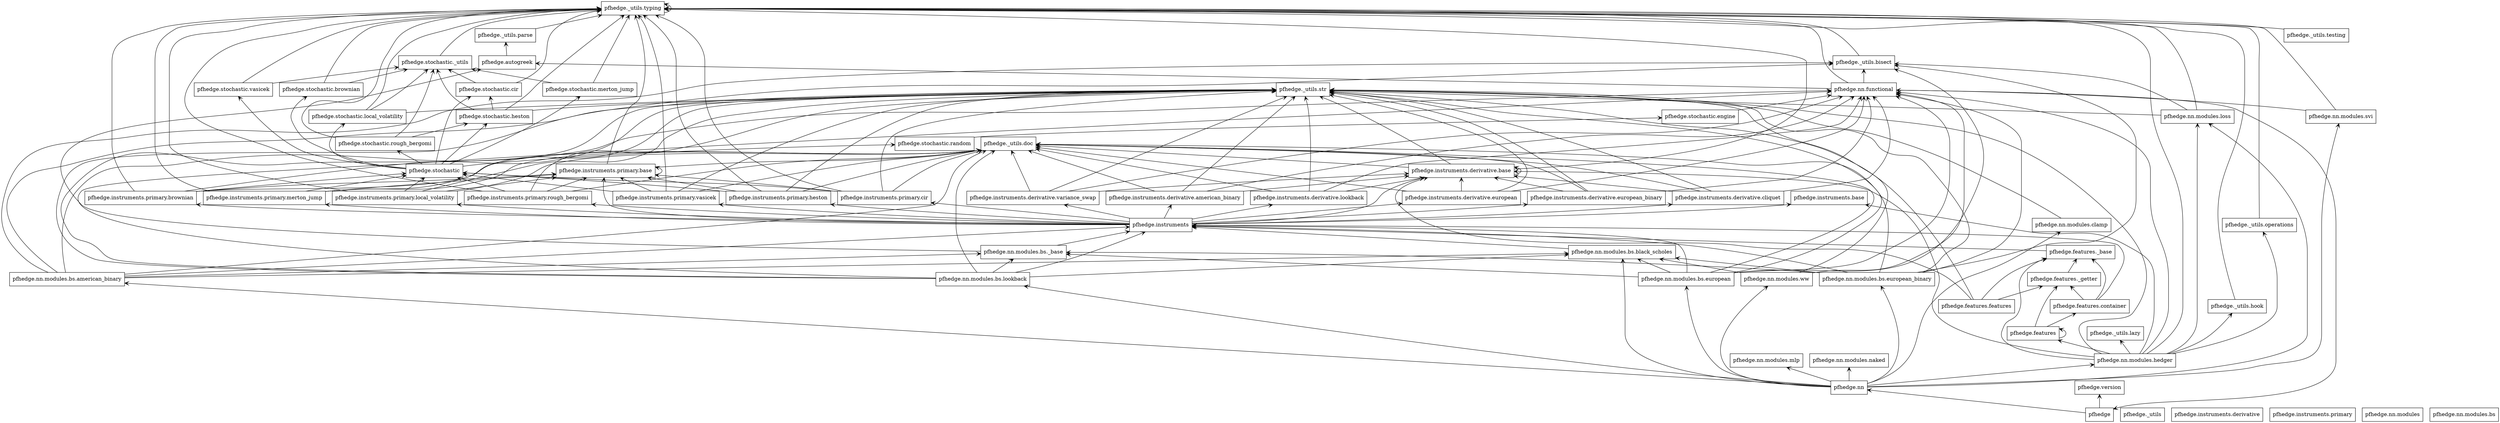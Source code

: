 digraph "packages_pfhedge" {
rankdir=BT
charset="utf-8"
"pfhedge" [color="black", label=<pfhedge>, shape="box", style="solid"];
"pfhedge._utils" [color="black", label=<pfhedge._utils>, shape="box", style="solid"];
"pfhedge._utils.bisect" [color="black", label=<pfhedge._utils.bisect>, shape="box", style="solid"];
"pfhedge._utils.doc" [color="black", label=<pfhedge._utils.doc>, shape="box", style="solid"];
"pfhedge._utils.hook" [color="black", label=<pfhedge._utils.hook>, shape="box", style="solid"];
"pfhedge._utils.lazy" [color="black", label=<pfhedge._utils.lazy>, shape="box", style="solid"];
"pfhedge._utils.operations" [color="black", label=<pfhedge._utils.operations>, shape="box", style="solid"];
"pfhedge._utils.parse" [color="black", label=<pfhedge._utils.parse>, shape="box", style="solid"];
"pfhedge._utils.str" [color="black", label=<pfhedge._utils.str>, shape="box", style="solid"];
"pfhedge._utils.testing" [color="black", label=<pfhedge._utils.testing>, shape="box", style="solid"];
"pfhedge._utils.typing" [color="black", label=<pfhedge._utils.typing>, shape="box", style="solid"];
"pfhedge.autogreek" [color="black", label=<pfhedge.autogreek>, shape="box", style="solid"];
"pfhedge.features" [color="black", label=<pfhedge.features>, shape="box", style="solid"];
"pfhedge.features._base" [color="black", label=<pfhedge.features._base>, shape="box", style="solid"];
"pfhedge.features._getter" [color="black", label=<pfhedge.features._getter>, shape="box", style="solid"];
"pfhedge.features.container" [color="black", label=<pfhedge.features.container>, shape="box", style="solid"];
"pfhedge.features.features" [color="black", label=<pfhedge.features.features>, shape="box", style="solid"];
"pfhedge.instruments" [color="black", label=<pfhedge.instruments>, shape="box", style="solid"];
"pfhedge.instruments.base" [color="black", label=<pfhedge.instruments.base>, shape="box", style="solid"];
"pfhedge.instruments.derivative" [color="black", label=<pfhedge.instruments.derivative>, shape="box", style="solid"];
"pfhedge.instruments.derivative.american_binary" [color="black", label=<pfhedge.instruments.derivative.american_binary>, shape="box", style="solid"];
"pfhedge.instruments.derivative.base" [color="black", label=<pfhedge.instruments.derivative.base>, shape="box", style="solid"];
"pfhedge.instruments.derivative.cliquet" [color="black", label=<pfhedge.instruments.derivative.cliquet>, shape="box", style="solid"];
"pfhedge.instruments.derivative.european" [color="black", label=<pfhedge.instruments.derivative.european>, shape="box", style="solid"];
"pfhedge.instruments.derivative.european_binary" [color="black", label=<pfhedge.instruments.derivative.european_binary>, shape="box", style="solid"];
"pfhedge.instruments.derivative.lookback" [color="black", label=<pfhedge.instruments.derivative.lookback>, shape="box", style="solid"];
"pfhedge.instruments.derivative.variance_swap" [color="black", label=<pfhedge.instruments.derivative.variance_swap>, shape="box", style="solid"];
"pfhedge.instruments.primary" [color="black", label=<pfhedge.instruments.primary>, shape="box", style="solid"];
"pfhedge.instruments.primary.base" [color="black", label=<pfhedge.instruments.primary.base>, shape="box", style="solid"];
"pfhedge.instruments.primary.brownian" [color="black", label=<pfhedge.instruments.primary.brownian>, shape="box", style="solid"];
"pfhedge.instruments.primary.cir" [color="black", label=<pfhedge.instruments.primary.cir>, shape="box", style="solid"];
"pfhedge.instruments.primary.heston" [color="black", label=<pfhedge.instruments.primary.heston>, shape="box", style="solid"];
"pfhedge.instruments.primary.local_volatility" [color="black", label=<pfhedge.instruments.primary.local_volatility>, shape="box", style="solid"];
"pfhedge.instruments.primary.merton_jump" [color="black", label=<pfhedge.instruments.primary.merton_jump>, shape="box", style="solid"];
"pfhedge.instruments.primary.rough_bergomi" [color="black", label=<pfhedge.instruments.primary.rough_bergomi>, shape="box", style="solid"];
"pfhedge.instruments.primary.vasicek" [color="black", label=<pfhedge.instruments.primary.vasicek>, shape="box", style="solid"];
"pfhedge.nn" [color="black", label=<pfhedge.nn>, shape="box", style="solid"];
"pfhedge.nn.functional" [color="black", label=<pfhedge.nn.functional>, shape="box", style="solid"];
"pfhedge.nn.modules" [color="black", label=<pfhedge.nn.modules>, shape="box", style="solid"];
"pfhedge.nn.modules.bs" [color="black", label=<pfhedge.nn.modules.bs>, shape="box", style="solid"];
"pfhedge.nn.modules.bs._base" [color="black", label=<pfhedge.nn.modules.bs._base>, shape="box", style="solid"];
"pfhedge.nn.modules.bs.american_binary" [color="black", label=<pfhedge.nn.modules.bs.american_binary>, shape="box", style="solid"];
"pfhedge.nn.modules.bs.black_scholes" [color="black", label=<pfhedge.nn.modules.bs.black_scholes>, shape="box", style="solid"];
"pfhedge.nn.modules.bs.european" [color="black", label=<pfhedge.nn.modules.bs.european>, shape="box", style="solid"];
"pfhedge.nn.modules.bs.european_binary" [color="black", label=<pfhedge.nn.modules.bs.european_binary>, shape="box", style="solid"];
"pfhedge.nn.modules.bs.lookback" [color="black", label=<pfhedge.nn.modules.bs.lookback>, shape="box", style="solid"];
"pfhedge.nn.modules.clamp" [color="black", label=<pfhedge.nn.modules.clamp>, shape="box", style="solid"];
"pfhedge.nn.modules.hedger" [color="black", label=<pfhedge.nn.modules.hedger>, shape="box", style="solid"];
"pfhedge.nn.modules.loss" [color="black", label=<pfhedge.nn.modules.loss>, shape="box", style="solid"];
"pfhedge.nn.modules.mlp" [color="black", label=<pfhedge.nn.modules.mlp>, shape="box", style="solid"];
"pfhedge.nn.modules.naked" [color="black", label=<pfhedge.nn.modules.naked>, shape="box", style="solid"];
"pfhedge.nn.modules.svi" [color="black", label=<pfhedge.nn.modules.svi>, shape="box", style="solid"];
"pfhedge.nn.modules.ww" [color="black", label=<pfhedge.nn.modules.ww>, shape="box", style="solid"];
"pfhedge.stochastic" [color="black", label=<pfhedge.stochastic>, shape="box", style="solid"];
"pfhedge.stochastic._utils" [color="black", label=<pfhedge.stochastic._utils>, shape="box", style="solid"];
"pfhedge.stochastic.brownian" [color="black", label=<pfhedge.stochastic.brownian>, shape="box", style="solid"];
"pfhedge.stochastic.cir" [color="black", label=<pfhedge.stochastic.cir>, shape="box", style="solid"];
"pfhedge.stochastic.engine" [color="black", label=<pfhedge.stochastic.engine>, shape="box", style="solid"];
"pfhedge.stochastic.heston" [color="black", label=<pfhedge.stochastic.heston>, shape="box", style="solid"];
"pfhedge.stochastic.local_volatility" [color="black", label=<pfhedge.stochastic.local_volatility>, shape="box", style="solid"];
"pfhedge.stochastic.merton_jump" [color="black", label=<pfhedge.stochastic.merton_jump>, shape="box", style="solid"];
"pfhedge.stochastic.random" [color="black", label=<pfhedge.stochastic.random>, shape="box", style="solid"];
"pfhedge.stochastic.rough_bergomi" [color="black", label=<pfhedge.stochastic.rough_bergomi>, shape="box", style="solid"];
"pfhedge.stochastic.vasicek" [color="black", label=<pfhedge.stochastic.vasicek>, shape="box", style="solid"];
"pfhedge.version" [color="black", label=<pfhedge.version>, shape="box", style="solid"];
"pfhedge" -> "pfhedge.nn" [arrowhead="open", arrowtail="none"];
"pfhedge" -> "pfhedge.version" [arrowhead="open", arrowtail="none"];
"pfhedge._utils.bisect" -> "pfhedge._utils.typing" [arrowhead="open", arrowtail="none"];
"pfhedge._utils.hook" -> "pfhedge._utils.typing" [arrowhead="open", arrowtail="none"];
"pfhedge._utils.operations" -> "pfhedge._utils.typing" [arrowhead="open", arrowtail="none"];
"pfhedge._utils.parse" -> "pfhedge._utils.typing" [arrowhead="open", arrowtail="none"];
"pfhedge._utils.testing" -> "pfhedge._utils.typing" [arrowhead="open", arrowtail="none"];
"pfhedge._utils.typing" -> "pfhedge._utils.typing" [arrowhead="open", arrowtail="none"];
"pfhedge.autogreek" -> "pfhedge._utils.parse" [arrowhead="open", arrowtail="none"];
"pfhedge.features" -> "pfhedge.features" [arrowhead="open", arrowtail="none"];
"pfhedge.features" -> "pfhedge.features._getter" [arrowhead="open", arrowtail="none"];
"pfhedge.features" -> "pfhedge.features.container" [arrowhead="open", arrowtail="none"];
"pfhedge.features._base" -> "pfhedge.instruments" [arrowhead="open", arrowtail="none"];
"pfhedge.features._getter" -> "pfhedge.features._base" [arrowhead="open", arrowtail="none"];
"pfhedge.features.container" -> "pfhedge.features._base" [arrowhead="open", arrowtail="none"];
"pfhedge.features.container" -> "pfhedge.features._getter" [arrowhead="open", arrowtail="none"];
"pfhedge.features.container" -> "pfhedge.instruments" [arrowhead="open", arrowtail="none"];
"pfhedge.features.features" -> "pfhedge._utils.str" [arrowhead="open", arrowtail="none"];
"pfhedge.features.features" -> "pfhedge.features._base" [arrowhead="open", arrowtail="none"];
"pfhedge.features.features" -> "pfhedge.features._getter" [arrowhead="open", arrowtail="none"];
"pfhedge.features.features" -> "pfhedge.instruments.derivative.base" [arrowhead="open", arrowtail="none"];
"pfhedge.instruments" -> "pfhedge.instruments.base" [arrowhead="open", arrowtail="none"];
"pfhedge.instruments" -> "pfhedge.instruments.derivative.american_binary" [arrowhead="open", arrowtail="none"];
"pfhedge.instruments" -> "pfhedge.instruments.derivative.base" [arrowhead="open", arrowtail="none"];
"pfhedge.instruments" -> "pfhedge.instruments.derivative.cliquet" [arrowhead="open", arrowtail="none"];
"pfhedge.instruments" -> "pfhedge.instruments.derivative.european" [arrowhead="open", arrowtail="none"];
"pfhedge.instruments" -> "pfhedge.instruments.derivative.european_binary" [arrowhead="open", arrowtail="none"];
"pfhedge.instruments" -> "pfhedge.instruments.derivative.lookback" [arrowhead="open", arrowtail="none"];
"pfhedge.instruments" -> "pfhedge.instruments.derivative.variance_swap" [arrowhead="open", arrowtail="none"];
"pfhedge.instruments" -> "pfhedge.instruments.primary.base" [arrowhead="open", arrowtail="none"];
"pfhedge.instruments" -> "pfhedge.instruments.primary.brownian" [arrowhead="open", arrowtail="none"];
"pfhedge.instruments" -> "pfhedge.instruments.primary.cir" [arrowhead="open", arrowtail="none"];
"pfhedge.instruments" -> "pfhedge.instruments.primary.heston" [arrowhead="open", arrowtail="none"];
"pfhedge.instruments" -> "pfhedge.instruments.primary.local_volatility" [arrowhead="open", arrowtail="none"];
"pfhedge.instruments" -> "pfhedge.instruments.primary.merton_jump" [arrowhead="open", arrowtail="none"];
"pfhedge.instruments" -> "pfhedge.instruments.primary.rough_bergomi" [arrowhead="open", arrowtail="none"];
"pfhedge.instruments" -> "pfhedge.instruments.primary.vasicek" [arrowhead="open", arrowtail="none"];
"pfhedge.instruments.derivative.american_binary" -> "pfhedge._utils.doc" [arrowhead="open", arrowtail="none"];
"pfhedge.instruments.derivative.american_binary" -> "pfhedge._utils.str" [arrowhead="open", arrowtail="none"];
"pfhedge.instruments.derivative.american_binary" -> "pfhedge.instruments.derivative.base" [arrowhead="open", arrowtail="none"];
"pfhedge.instruments.derivative.american_binary" -> "pfhedge.nn.functional" [arrowhead="open", arrowtail="none"];
"pfhedge.instruments.derivative.base" -> "pfhedge._utils.doc" [arrowhead="open", arrowtail="none"];
"pfhedge.instruments.derivative.base" -> "pfhedge._utils.str" [arrowhead="open", arrowtail="none"];
"pfhedge.instruments.derivative.base" -> "pfhedge._utils.typing" [arrowhead="open", arrowtail="none"];
"pfhedge.instruments.derivative.base" -> "pfhedge.instruments.derivative.base" [arrowhead="open", arrowtail="none"];
"pfhedge.instruments.derivative.cliquet" -> "pfhedge._utils.doc" [arrowhead="open", arrowtail="none"];
"pfhedge.instruments.derivative.cliquet" -> "pfhedge._utils.str" [arrowhead="open", arrowtail="none"];
"pfhedge.instruments.derivative.cliquet" -> "pfhedge.instruments.derivative.base" [arrowhead="open", arrowtail="none"];
"pfhedge.instruments.derivative.cliquet" -> "pfhedge.nn.functional" [arrowhead="open", arrowtail="none"];
"pfhedge.instruments.derivative.european" -> "pfhedge._utils.doc" [arrowhead="open", arrowtail="none"];
"pfhedge.instruments.derivative.european" -> "pfhedge._utils.str" [arrowhead="open", arrowtail="none"];
"pfhedge.instruments.derivative.european" -> "pfhedge.instruments.derivative.base" [arrowhead="open", arrowtail="none"];
"pfhedge.instruments.derivative.european" -> "pfhedge.nn.functional" [arrowhead="open", arrowtail="none"];
"pfhedge.instruments.derivative.european_binary" -> "pfhedge._utils.doc" [arrowhead="open", arrowtail="none"];
"pfhedge.instruments.derivative.european_binary" -> "pfhedge._utils.str" [arrowhead="open", arrowtail="none"];
"pfhedge.instruments.derivative.european_binary" -> "pfhedge.instruments.derivative.base" [arrowhead="open", arrowtail="none"];
"pfhedge.instruments.derivative.european_binary" -> "pfhedge.nn.functional" [arrowhead="open", arrowtail="none"];
"pfhedge.instruments.derivative.lookback" -> "pfhedge._utils.doc" [arrowhead="open", arrowtail="none"];
"pfhedge.instruments.derivative.lookback" -> "pfhedge._utils.str" [arrowhead="open", arrowtail="none"];
"pfhedge.instruments.derivative.lookback" -> "pfhedge.instruments.derivative.base" [arrowhead="open", arrowtail="none"];
"pfhedge.instruments.derivative.lookback" -> "pfhedge.nn.functional" [arrowhead="open", arrowtail="none"];
"pfhedge.instruments.derivative.variance_swap" -> "pfhedge._utils.doc" [arrowhead="open", arrowtail="none"];
"pfhedge.instruments.derivative.variance_swap" -> "pfhedge._utils.str" [arrowhead="open", arrowtail="none"];
"pfhedge.instruments.derivative.variance_swap" -> "pfhedge.instruments.derivative.base" [arrowhead="open", arrowtail="none"];
"pfhedge.instruments.derivative.variance_swap" -> "pfhedge.nn.functional" [arrowhead="open", arrowtail="none"];
"pfhedge.instruments.primary.base" -> "pfhedge._utils.doc" [arrowhead="open", arrowtail="none"];
"pfhedge.instruments.primary.base" -> "pfhedge._utils.typing" [arrowhead="open", arrowtail="none"];
"pfhedge.instruments.primary.base" -> "pfhedge.instruments.primary.base" [arrowhead="open", arrowtail="none"];
"pfhedge.instruments.primary.brownian" -> "pfhedge._utils.doc" [arrowhead="open", arrowtail="none"];
"pfhedge.instruments.primary.brownian" -> "pfhedge._utils.str" [arrowhead="open", arrowtail="none"];
"pfhedge.instruments.primary.brownian" -> "pfhedge._utils.typing" [arrowhead="open", arrowtail="none"];
"pfhedge.instruments.primary.brownian" -> "pfhedge.instruments.primary.base" [arrowhead="open", arrowtail="none"];
"pfhedge.instruments.primary.brownian" -> "pfhedge.stochastic" [arrowhead="open", arrowtail="none"];
"pfhedge.instruments.primary.cir" -> "pfhedge._utils.doc" [arrowhead="open", arrowtail="none"];
"pfhedge.instruments.primary.cir" -> "pfhedge._utils.str" [arrowhead="open", arrowtail="none"];
"pfhedge.instruments.primary.cir" -> "pfhedge._utils.typing" [arrowhead="open", arrowtail="none"];
"pfhedge.instruments.primary.cir" -> "pfhedge.instruments.primary.base" [arrowhead="open", arrowtail="none"];
"pfhedge.instruments.primary.cir" -> "pfhedge.stochastic" [arrowhead="open", arrowtail="none"];
"pfhedge.instruments.primary.heston" -> "pfhedge._utils.doc" [arrowhead="open", arrowtail="none"];
"pfhedge.instruments.primary.heston" -> "pfhedge._utils.str" [arrowhead="open", arrowtail="none"];
"pfhedge.instruments.primary.heston" -> "pfhedge._utils.typing" [arrowhead="open", arrowtail="none"];
"pfhedge.instruments.primary.heston" -> "pfhedge.instruments.primary.base" [arrowhead="open", arrowtail="none"];
"pfhedge.instruments.primary.heston" -> "pfhedge.stochastic" [arrowhead="open", arrowtail="none"];
"pfhedge.instruments.primary.local_volatility" -> "pfhedge._utils.doc" [arrowhead="open", arrowtail="none"];
"pfhedge.instruments.primary.local_volatility" -> "pfhedge._utils.str" [arrowhead="open", arrowtail="none"];
"pfhedge.instruments.primary.local_volatility" -> "pfhedge._utils.typing" [arrowhead="open", arrowtail="none"];
"pfhedge.instruments.primary.local_volatility" -> "pfhedge.instruments.primary.base" [arrowhead="open", arrowtail="none"];
"pfhedge.instruments.primary.local_volatility" -> "pfhedge.stochastic" [arrowhead="open", arrowtail="none"];
"pfhedge.instruments.primary.merton_jump" -> "pfhedge._utils.doc" [arrowhead="open", arrowtail="none"];
"pfhedge.instruments.primary.merton_jump" -> "pfhedge._utils.str" [arrowhead="open", arrowtail="none"];
"pfhedge.instruments.primary.merton_jump" -> "pfhedge._utils.typing" [arrowhead="open", arrowtail="none"];
"pfhedge.instruments.primary.merton_jump" -> "pfhedge.instruments.primary.base" [arrowhead="open", arrowtail="none"];
"pfhedge.instruments.primary.merton_jump" -> "pfhedge.stochastic" [arrowhead="open", arrowtail="none"];
"pfhedge.instruments.primary.rough_bergomi" -> "pfhedge._utils.doc" [arrowhead="open", arrowtail="none"];
"pfhedge.instruments.primary.rough_bergomi" -> "pfhedge._utils.str" [arrowhead="open", arrowtail="none"];
"pfhedge.instruments.primary.rough_bergomi" -> "pfhedge._utils.typing" [arrowhead="open", arrowtail="none"];
"pfhedge.instruments.primary.rough_bergomi" -> "pfhedge.instruments.primary.base" [arrowhead="open", arrowtail="none"];
"pfhedge.instruments.primary.rough_bergomi" -> "pfhedge.stochastic" [arrowhead="open", arrowtail="none"];
"pfhedge.instruments.primary.vasicek" -> "pfhedge._utils.doc" [arrowhead="open", arrowtail="none"];
"pfhedge.instruments.primary.vasicek" -> "pfhedge._utils.str" [arrowhead="open", arrowtail="none"];
"pfhedge.instruments.primary.vasicek" -> "pfhedge._utils.typing" [arrowhead="open", arrowtail="none"];
"pfhedge.instruments.primary.vasicek" -> "pfhedge.instruments.primary.base" [arrowhead="open", arrowtail="none"];
"pfhedge.instruments.primary.vasicek" -> "pfhedge.stochastic" [arrowhead="open", arrowtail="none"];
"pfhedge.nn" -> "pfhedge.nn.modules.bs.american_binary" [arrowhead="open", arrowtail="none"];
"pfhedge.nn" -> "pfhedge.nn.modules.bs.black_scholes" [arrowhead="open", arrowtail="none"];
"pfhedge.nn" -> "pfhedge.nn.modules.bs.european" [arrowhead="open", arrowtail="none"];
"pfhedge.nn" -> "pfhedge.nn.modules.bs.european_binary" [arrowhead="open", arrowtail="none"];
"pfhedge.nn" -> "pfhedge.nn.modules.bs.lookback" [arrowhead="open", arrowtail="none"];
"pfhedge.nn" -> "pfhedge.nn.modules.clamp" [arrowhead="open", arrowtail="none"];
"pfhedge.nn" -> "pfhedge.nn.modules.hedger" [arrowhead="open", arrowtail="none"];
"pfhedge.nn" -> "pfhedge.nn.modules.loss" [arrowhead="open", arrowtail="none"];
"pfhedge.nn" -> "pfhedge.nn.modules.mlp" [arrowhead="open", arrowtail="none"];
"pfhedge.nn" -> "pfhedge.nn.modules.naked" [arrowhead="open", arrowtail="none"];
"pfhedge.nn" -> "pfhedge.nn.modules.svi" [arrowhead="open", arrowtail="none"];
"pfhedge.nn" -> "pfhedge.nn.modules.ww" [arrowhead="open", arrowtail="none"];
"pfhedge.nn.functional" -> "pfhedge" [arrowhead="open", arrowtail="none"];
"pfhedge.nn.functional" -> "pfhedge._utils.bisect" [arrowhead="open", arrowtail="none"];
"pfhedge.nn.functional" -> "pfhedge._utils.typing" [arrowhead="open", arrowtail="none"];
"pfhedge.nn.functional" -> "pfhedge.autogreek" [arrowhead="open", arrowtail="none"];
"pfhedge.nn.modules.bs._base" -> "pfhedge.autogreek" [arrowhead="open", arrowtail="none"];
"pfhedge.nn.modules.bs._base" -> "pfhedge.instruments" [arrowhead="open", arrowtail="none"];
"pfhedge.nn.modules.bs.american_binary" -> "pfhedge._utils.bisect" [arrowhead="open", arrowtail="none"];
"pfhedge.nn.modules.bs.american_binary" -> "pfhedge._utils.doc" [arrowhead="open", arrowtail="none"];
"pfhedge.nn.modules.bs.american_binary" -> "pfhedge._utils.str" [arrowhead="open", arrowtail="none"];
"pfhedge.nn.modules.bs.american_binary" -> "pfhedge.instruments" [arrowhead="open", arrowtail="none"];
"pfhedge.nn.modules.bs.american_binary" -> "pfhedge.nn.functional" [arrowhead="open", arrowtail="none"];
"pfhedge.nn.modules.bs.american_binary" -> "pfhedge.nn.modules.bs._base" [arrowhead="open", arrowtail="none"];
"pfhedge.nn.modules.bs.american_binary" -> "pfhedge.nn.modules.bs.black_scholes" [arrowhead="open", arrowtail="none"];
"pfhedge.nn.modules.bs.black_scholes" -> "pfhedge.instruments" [arrowhead="open", arrowtail="none"];
"pfhedge.nn.modules.bs.european" -> "pfhedge._utils.bisect" [arrowhead="open", arrowtail="none"];
"pfhedge.nn.modules.bs.european" -> "pfhedge._utils.doc" [arrowhead="open", arrowtail="none"];
"pfhedge.nn.modules.bs.european" -> "pfhedge._utils.str" [arrowhead="open", arrowtail="none"];
"pfhedge.nn.modules.bs.european" -> "pfhedge.instruments" [arrowhead="open", arrowtail="none"];
"pfhedge.nn.modules.bs.european" -> "pfhedge.nn.functional" [arrowhead="open", arrowtail="none"];
"pfhedge.nn.modules.bs.european" -> "pfhedge.nn.modules.bs._base" [arrowhead="open", arrowtail="none"];
"pfhedge.nn.modules.bs.european" -> "pfhedge.nn.modules.bs.black_scholes" [arrowhead="open", arrowtail="none"];
"pfhedge.nn.modules.bs.european_binary" -> "pfhedge._utils.bisect" [arrowhead="open", arrowtail="none"];
"pfhedge.nn.modules.bs.european_binary" -> "pfhedge._utils.doc" [arrowhead="open", arrowtail="none"];
"pfhedge.nn.modules.bs.european_binary" -> "pfhedge._utils.str" [arrowhead="open", arrowtail="none"];
"pfhedge.nn.modules.bs.european_binary" -> "pfhedge.instruments" [arrowhead="open", arrowtail="none"];
"pfhedge.nn.modules.bs.european_binary" -> "pfhedge.nn.functional" [arrowhead="open", arrowtail="none"];
"pfhedge.nn.modules.bs.european_binary" -> "pfhedge.nn.modules.bs._base" [arrowhead="open", arrowtail="none"];
"pfhedge.nn.modules.bs.european_binary" -> "pfhedge.nn.modules.bs.black_scholes" [arrowhead="open", arrowtail="none"];
"pfhedge.nn.modules.bs.lookback" -> "pfhedge._utils.bisect" [arrowhead="open", arrowtail="none"];
"pfhedge.nn.modules.bs.lookback" -> "pfhedge._utils.doc" [arrowhead="open", arrowtail="none"];
"pfhedge.nn.modules.bs.lookback" -> "pfhedge._utils.str" [arrowhead="open", arrowtail="none"];
"pfhedge.nn.modules.bs.lookback" -> "pfhedge.instruments" [arrowhead="open", arrowtail="none"];
"pfhedge.nn.modules.bs.lookback" -> "pfhedge.nn.functional" [arrowhead="open", arrowtail="none"];
"pfhedge.nn.modules.bs.lookback" -> "pfhedge.nn.modules.bs._base" [arrowhead="open", arrowtail="none"];
"pfhedge.nn.modules.bs.lookback" -> "pfhedge.nn.modules.bs.black_scholes" [arrowhead="open", arrowtail="none"];
"pfhedge.nn.modules.clamp" -> "pfhedge._utils.str" [arrowhead="open", arrowtail="none"];
"pfhedge.nn.modules.hedger" -> "pfhedge._utils.hook" [arrowhead="open", arrowtail="none"];
"pfhedge.nn.modules.hedger" -> "pfhedge._utils.lazy" [arrowhead="open", arrowtail="none"];
"pfhedge.nn.modules.hedger" -> "pfhedge._utils.operations" [arrowhead="open", arrowtail="none"];
"pfhedge.nn.modules.hedger" -> "pfhedge._utils.str" [arrowhead="open", arrowtail="none"];
"pfhedge.nn.modules.hedger" -> "pfhedge._utils.typing" [arrowhead="open", arrowtail="none"];
"pfhedge.nn.modules.hedger" -> "pfhedge.features" [arrowhead="open", arrowtail="none"];
"pfhedge.nn.modules.hedger" -> "pfhedge.features._base" [arrowhead="open", arrowtail="none"];
"pfhedge.nn.modules.hedger" -> "pfhedge.instruments.base" [arrowhead="open", arrowtail="none"];
"pfhedge.nn.modules.hedger" -> "pfhedge.instruments.derivative.base" [arrowhead="open", arrowtail="none"];
"pfhedge.nn.modules.hedger" -> "pfhedge.nn.functional" [arrowhead="open", arrowtail="none"];
"pfhedge.nn.modules.hedger" -> "pfhedge.nn.modules.loss" [arrowhead="open", arrowtail="none"];
"pfhedge.nn.modules.loss" -> "pfhedge._utils.bisect" [arrowhead="open", arrowtail="none"];
"pfhedge.nn.modules.loss" -> "pfhedge._utils.str" [arrowhead="open", arrowtail="none"];
"pfhedge.nn.modules.loss" -> "pfhedge._utils.typing" [arrowhead="open", arrowtail="none"];
"pfhedge.nn.modules.svi" -> "pfhedge._utils.typing" [arrowhead="open", arrowtail="none"];
"pfhedge.nn.modules.svi" -> "pfhedge.nn.functional" [arrowhead="open", arrowtail="none"];
"pfhedge.nn.modules.ww" -> "pfhedge._utils.str" [arrowhead="open", arrowtail="none"];
"pfhedge.nn.modules.ww" -> "pfhedge.nn.functional" [arrowhead="open", arrowtail="none"];
"pfhedge.nn.modules.ww" -> "pfhedge.nn.modules.bs.black_scholes" [arrowhead="open", arrowtail="none"];
"pfhedge.stochastic" -> "pfhedge.stochastic.brownian" [arrowhead="open", arrowtail="none"];
"pfhedge.stochastic" -> "pfhedge.stochastic.cir" [arrowhead="open", arrowtail="none"];
"pfhedge.stochastic" -> "pfhedge.stochastic.heston" [arrowhead="open", arrowtail="none"];
"pfhedge.stochastic" -> "pfhedge.stochastic.local_volatility" [arrowhead="open", arrowtail="none"];
"pfhedge.stochastic" -> "pfhedge.stochastic.merton_jump" [arrowhead="open", arrowtail="none"];
"pfhedge.stochastic" -> "pfhedge.stochastic.random" [arrowhead="open", arrowtail="none"];
"pfhedge.stochastic" -> "pfhedge.stochastic.rough_bergomi" [arrowhead="open", arrowtail="none"];
"pfhedge.stochastic" -> "pfhedge.stochastic.vasicek" [arrowhead="open", arrowtail="none"];
"pfhedge.stochastic._utils" -> "pfhedge._utils.typing" [arrowhead="open", arrowtail="none"];
"pfhedge.stochastic.brownian" -> "pfhedge._utils.typing" [arrowhead="open", arrowtail="none"];
"pfhedge.stochastic.brownian" -> "pfhedge.stochastic._utils" [arrowhead="open", arrowtail="none"];
"pfhedge.stochastic.cir" -> "pfhedge._utils.typing" [arrowhead="open", arrowtail="none"];
"pfhedge.stochastic.cir" -> "pfhedge.stochastic._utils" [arrowhead="open", arrowtail="none"];
"pfhedge.stochastic.engine" -> "pfhedge.nn.functional" [arrowhead="open", arrowtail="none"];
"pfhedge.stochastic.heston" -> "pfhedge._utils.str" [arrowhead="open", arrowtail="none"];
"pfhedge.stochastic.heston" -> "pfhedge._utils.typing" [arrowhead="open", arrowtail="none"];
"pfhedge.stochastic.heston" -> "pfhedge.stochastic._utils" [arrowhead="open", arrowtail="none"];
"pfhedge.stochastic.heston" -> "pfhedge.stochastic.cir" [arrowhead="open", arrowtail="none"];
"pfhedge.stochastic.local_volatility" -> "pfhedge._utils.str" [arrowhead="open", arrowtail="none"];
"pfhedge.stochastic.local_volatility" -> "pfhedge._utils.typing" [arrowhead="open", arrowtail="none"];
"pfhedge.stochastic.local_volatility" -> "pfhedge.stochastic._utils" [arrowhead="open", arrowtail="none"];
"pfhedge.stochastic.merton_jump" -> "pfhedge._utils.typing" [arrowhead="open", arrowtail="none"];
"pfhedge.stochastic.merton_jump" -> "pfhedge.stochastic._utils" [arrowhead="open", arrowtail="none"];
"pfhedge.stochastic.random" -> "pfhedge.stochastic.engine" [arrowhead="open", arrowtail="none"];
"pfhedge.stochastic.rough_bergomi" -> "pfhedge._utils.typing" [arrowhead="open", arrowtail="none"];
"pfhedge.stochastic.rough_bergomi" -> "pfhedge.stochastic._utils" [arrowhead="open", arrowtail="none"];
"pfhedge.stochastic.rough_bergomi" -> "pfhedge.stochastic.heston" [arrowhead="open", arrowtail="none"];
"pfhedge.stochastic.vasicek" -> "pfhedge._utils.typing" [arrowhead="open", arrowtail="none"];
"pfhedge.stochastic.vasicek" -> "pfhedge.stochastic._utils" [arrowhead="open", arrowtail="none"];
}
